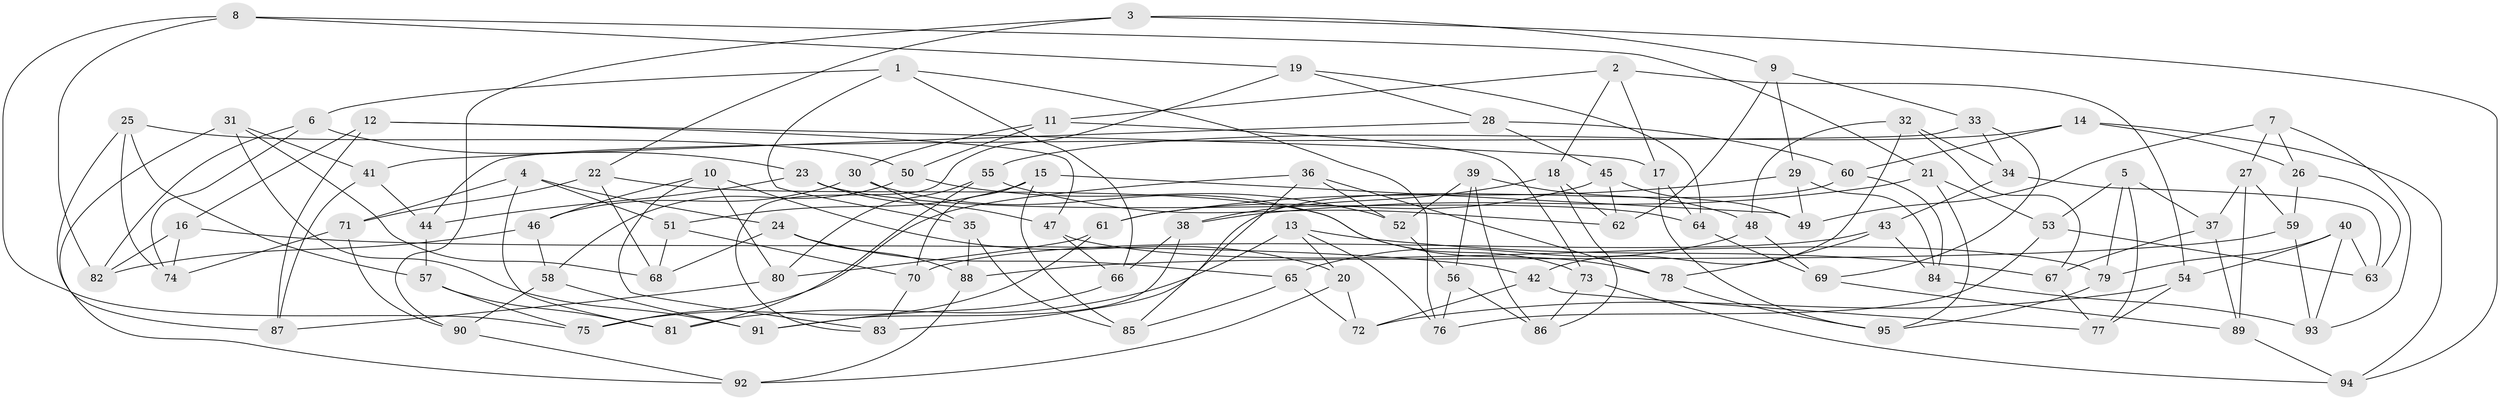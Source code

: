 // coarse degree distribution, {4: 0.45161290322580644, 6: 0.41935483870967744, 5: 0.11290322580645161, 3: 0.016129032258064516}
// Generated by graph-tools (version 1.1) at 2025/42/03/06/25 10:42:19]
// undirected, 95 vertices, 190 edges
graph export_dot {
graph [start="1"]
  node [color=gray90,style=filled];
  1;
  2;
  3;
  4;
  5;
  6;
  7;
  8;
  9;
  10;
  11;
  12;
  13;
  14;
  15;
  16;
  17;
  18;
  19;
  20;
  21;
  22;
  23;
  24;
  25;
  26;
  27;
  28;
  29;
  30;
  31;
  32;
  33;
  34;
  35;
  36;
  37;
  38;
  39;
  40;
  41;
  42;
  43;
  44;
  45;
  46;
  47;
  48;
  49;
  50;
  51;
  52;
  53;
  54;
  55;
  56;
  57;
  58;
  59;
  60;
  61;
  62;
  63;
  64;
  65;
  66;
  67;
  68;
  69;
  70;
  71;
  72;
  73;
  74;
  75;
  76;
  77;
  78;
  79;
  80;
  81;
  82;
  83;
  84;
  85;
  86;
  87;
  88;
  89;
  90;
  91;
  92;
  93;
  94;
  95;
  1 -- 76;
  1 -- 35;
  1 -- 66;
  1 -- 6;
  2 -- 17;
  2 -- 11;
  2 -- 18;
  2 -- 54;
  3 -- 90;
  3 -- 9;
  3 -- 94;
  3 -- 22;
  4 -- 51;
  4 -- 71;
  4 -- 81;
  4 -- 24;
  5 -- 77;
  5 -- 53;
  5 -- 37;
  5 -- 79;
  6 -- 23;
  6 -- 82;
  6 -- 74;
  7 -- 27;
  7 -- 26;
  7 -- 93;
  7 -- 49;
  8 -- 75;
  8 -- 19;
  8 -- 21;
  8 -- 82;
  9 -- 29;
  9 -- 62;
  9 -- 33;
  10 -- 80;
  10 -- 83;
  10 -- 20;
  10 -- 46;
  11 -- 30;
  11 -- 50;
  11 -- 73;
  12 -- 16;
  12 -- 47;
  12 -- 17;
  12 -- 87;
  13 -- 76;
  13 -- 81;
  13 -- 20;
  13 -- 67;
  14 -- 94;
  14 -- 55;
  14 -- 60;
  14 -- 26;
  15 -- 49;
  15 -- 51;
  15 -- 70;
  15 -- 85;
  16 -- 74;
  16 -- 42;
  16 -- 82;
  17 -- 95;
  17 -- 64;
  18 -- 38;
  18 -- 86;
  18 -- 62;
  19 -- 83;
  19 -- 28;
  19 -- 64;
  20 -- 72;
  20 -- 92;
  21 -- 53;
  21 -- 38;
  21 -- 95;
  22 -- 71;
  22 -- 78;
  22 -- 68;
  23 -- 47;
  23 -- 64;
  23 -- 44;
  24 -- 68;
  24 -- 65;
  24 -- 88;
  25 -- 57;
  25 -- 87;
  25 -- 74;
  25 -- 50;
  26 -- 63;
  26 -- 59;
  27 -- 37;
  27 -- 89;
  27 -- 59;
  28 -- 60;
  28 -- 41;
  28 -- 45;
  29 -- 49;
  29 -- 84;
  29 -- 61;
  30 -- 35;
  30 -- 46;
  30 -- 73;
  31 -- 91;
  31 -- 92;
  31 -- 41;
  31 -- 68;
  32 -- 48;
  32 -- 34;
  32 -- 42;
  32 -- 67;
  33 -- 44;
  33 -- 34;
  33 -- 69;
  34 -- 43;
  34 -- 63;
  35 -- 88;
  35 -- 85;
  36 -- 75;
  36 -- 52;
  36 -- 85;
  36 -- 78;
  37 -- 89;
  37 -- 67;
  38 -- 66;
  38 -- 91;
  39 -- 48;
  39 -- 52;
  39 -- 56;
  39 -- 86;
  40 -- 79;
  40 -- 93;
  40 -- 54;
  40 -- 63;
  41 -- 44;
  41 -- 87;
  42 -- 72;
  42 -- 77;
  43 -- 70;
  43 -- 78;
  43 -- 84;
  44 -- 57;
  45 -- 62;
  45 -- 61;
  45 -- 49;
  46 -- 82;
  46 -- 58;
  47 -- 66;
  47 -- 79;
  48 -- 69;
  48 -- 65;
  50 -- 58;
  50 -- 52;
  51 -- 70;
  51 -- 68;
  52 -- 56;
  53 -- 63;
  53 -- 76;
  54 -- 77;
  54 -- 72;
  55 -- 81;
  55 -- 80;
  55 -- 62;
  56 -- 86;
  56 -- 76;
  57 -- 81;
  57 -- 75;
  58 -- 90;
  58 -- 91;
  59 -- 93;
  59 -- 88;
  60 -- 83;
  60 -- 84;
  61 -- 75;
  61 -- 80;
  64 -- 69;
  65 -- 85;
  65 -- 72;
  66 -- 91;
  67 -- 77;
  69 -- 89;
  70 -- 83;
  71 -- 90;
  71 -- 74;
  73 -- 86;
  73 -- 94;
  78 -- 95;
  79 -- 95;
  80 -- 87;
  84 -- 93;
  88 -- 92;
  89 -- 94;
  90 -- 92;
}
